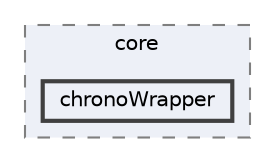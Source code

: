 digraph "techstorm/core/chronoWrapper"
{
 // LATEX_PDF_SIZE
  bgcolor="transparent";
  edge [fontname=Helvetica,fontsize=10,labelfontname=Helvetica,labelfontsize=10];
  node [fontname=Helvetica,fontsize=10,shape=box,height=0.2,width=0.4];
  compound=true
  subgraph clusterdir_cf837ce2acd7da7bca021b6616dd34cf {
    graph [ bgcolor="#edf0f7", pencolor="grey50", label="core", fontname=Helvetica,fontsize=10 style="filled,dashed", URL="dir_cf837ce2acd7da7bca021b6616dd34cf.html",tooltip=""]
  dir_6300a46cd27c5947df3476af2e5f55df [label="chronoWrapper", fillcolor="#edf0f7", color="grey25", style="filled,bold", URL="dir_6300a46cd27c5947df3476af2e5f55df.html",tooltip=""];
  }
}
